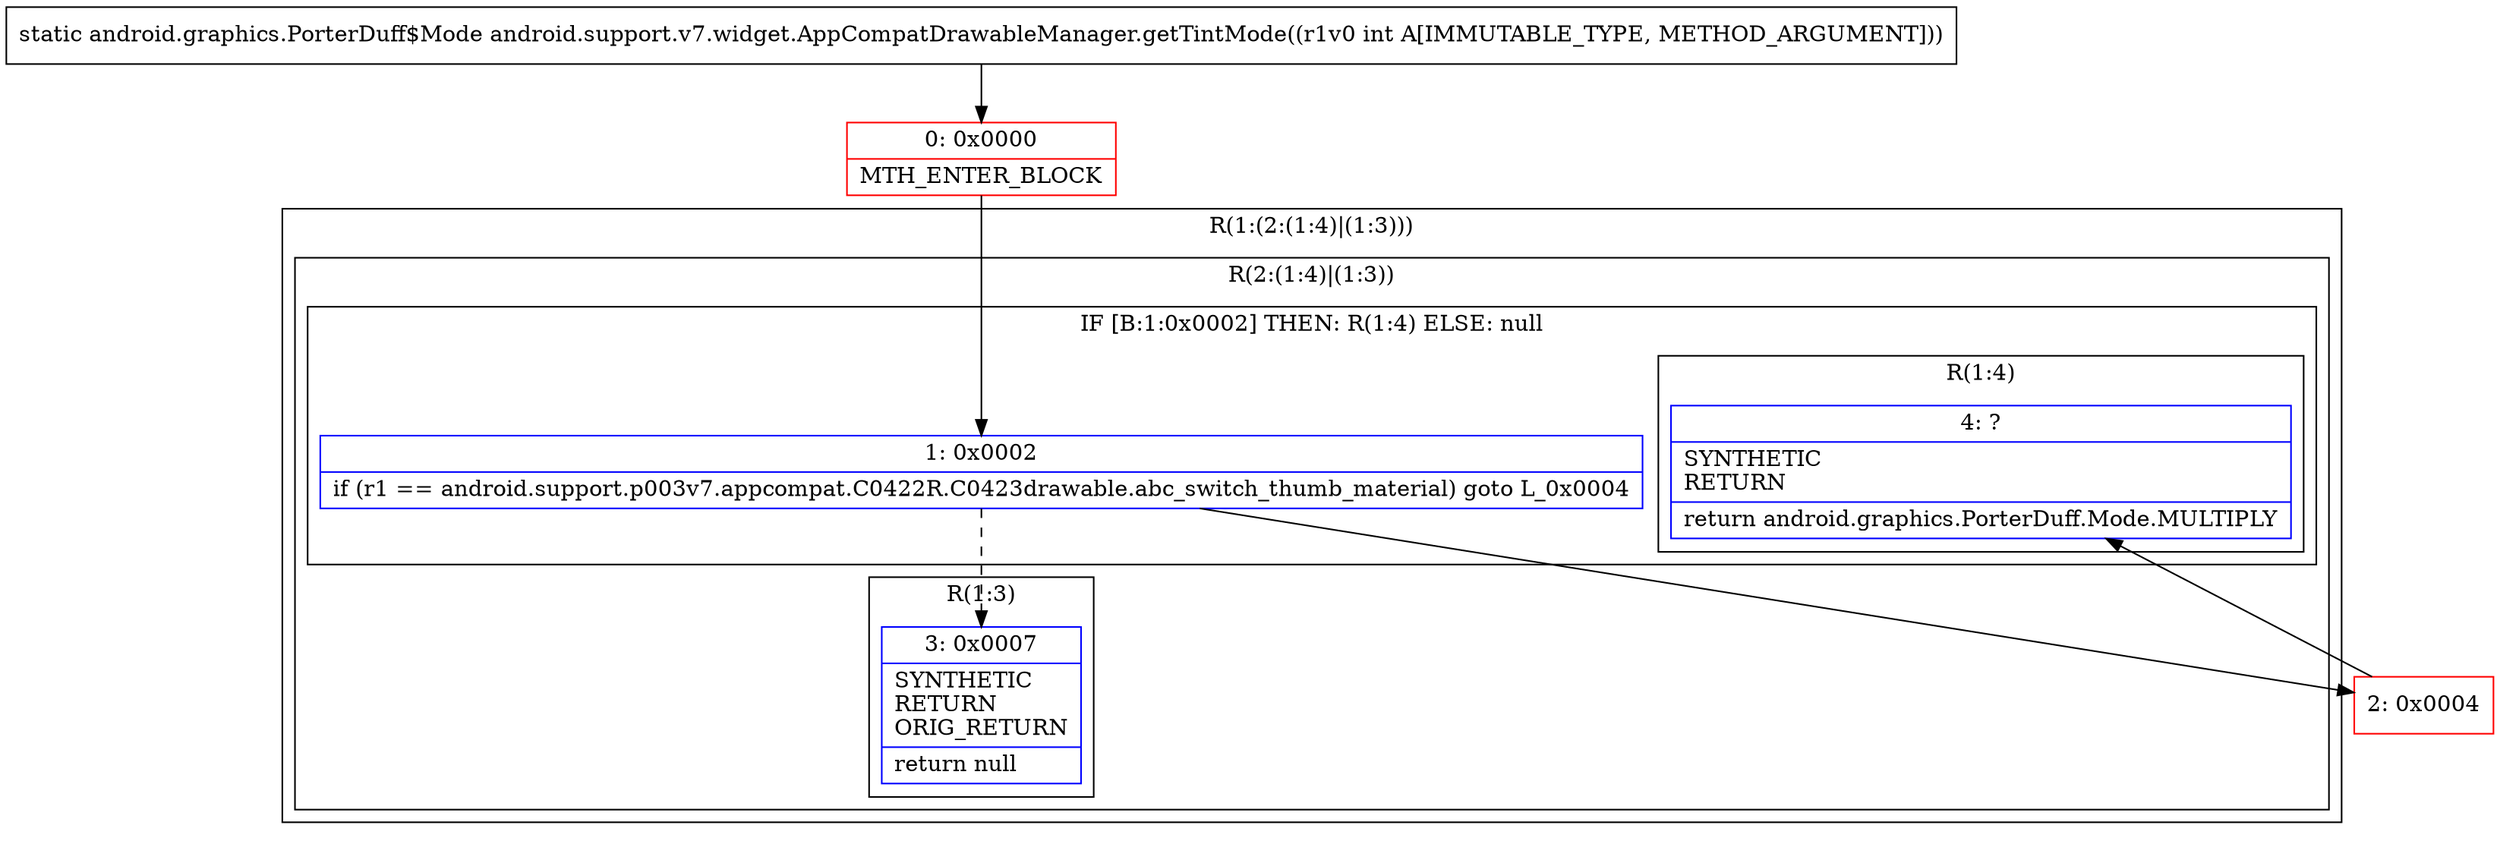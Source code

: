 digraph "CFG forandroid.support.v7.widget.AppCompatDrawableManager.getTintMode(I)Landroid\/graphics\/PorterDuff$Mode;" {
subgraph cluster_Region_230491940 {
label = "R(1:(2:(1:4)|(1:3)))";
node [shape=record,color=blue];
subgraph cluster_Region_548812330 {
label = "R(2:(1:4)|(1:3))";
node [shape=record,color=blue];
subgraph cluster_IfRegion_1662320172 {
label = "IF [B:1:0x0002] THEN: R(1:4) ELSE: null";
node [shape=record,color=blue];
Node_1 [shape=record,label="{1\:\ 0x0002|if (r1 == android.support.p003v7.appcompat.C0422R.C0423drawable.abc_switch_thumb_material) goto L_0x0004\l}"];
subgraph cluster_Region_1981929430 {
label = "R(1:4)";
node [shape=record,color=blue];
Node_4 [shape=record,label="{4\:\ ?|SYNTHETIC\lRETURN\l|return android.graphics.PorterDuff.Mode.MULTIPLY\l}"];
}
}
subgraph cluster_Region_331381265 {
label = "R(1:3)";
node [shape=record,color=blue];
Node_3 [shape=record,label="{3\:\ 0x0007|SYNTHETIC\lRETURN\lORIG_RETURN\l|return null\l}"];
}
}
}
Node_0 [shape=record,color=red,label="{0\:\ 0x0000|MTH_ENTER_BLOCK\l}"];
Node_2 [shape=record,color=red,label="{2\:\ 0x0004}"];
MethodNode[shape=record,label="{static android.graphics.PorterDuff$Mode android.support.v7.widget.AppCompatDrawableManager.getTintMode((r1v0 int A[IMMUTABLE_TYPE, METHOD_ARGUMENT])) }"];
MethodNode -> Node_0;
Node_1 -> Node_2;
Node_1 -> Node_3[style=dashed];
Node_0 -> Node_1;
Node_2 -> Node_4;
}

